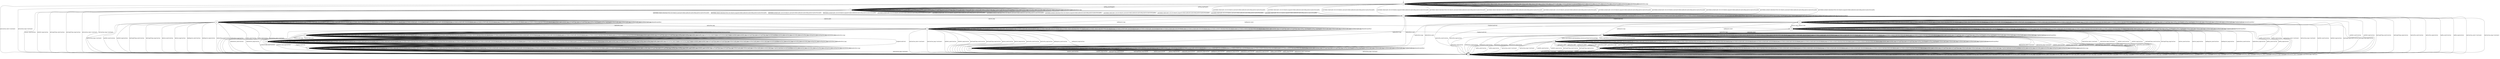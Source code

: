 digraph g {

s0 [shape="circle" label="s0"];
s1 [shape="circle" label="s1"];
s2 [shape="circle" label="s2"];
s3 [shape="circle" label="s3"];
s4 [shape="circle" label="s4"];
s5 [shape="circle" label="s5"];
s6 [shape="circle" label="s6"];
s7 [shape="circle" label="s7"];
s8 [shape="circle" label="s8"];
s9 [shape="circle" label="s9"];
s10 [shape="circle" label="s10"];
s11 [shape="circle" label="s11"];
s12 [shape="circle" label="s12"];
s13 [shape="circle" label="s13"];
s14 [shape="circle" label="s14"];
s0 -> s3 [label="initPing_short/PingACK "];
s0 -> s3 [label="initPing_long/PingACK "];
s0 -> s2 [label="initConClose_short/<ConClosed> "];
s0 -> s2 [label="initConClose_long/<ConClosed> "];
s0 -> s1 [label="initCltHello-vldACK:AES-128-GCM-SHA256_short/initSvrHello,hndEncExt,hndCertReq,hndCert,hndCertVer,hndFin "];
s0 -> s1 [label="initCltHello-vldACK:AES-128-GCM-SHA256_long/initSvrHello,hndEncExt,hndCertReq,hndCert,hndCertVer,hndFin "];
s0 -> s1 [label="initCltHello-vldACK:AES-256-GCM-SHA384_short/initSvrHello,hndEncExt,hndCertReq,hndCert,hndCertVer,hndFin "];
s0 -> s1 [label="initCltHello-vldACK:AES-256-GCM-SHA384_long/initSvrHello,hndEncExt,hndCertReq,hndCert,hndCertVer,hndFin "];
s0 -> s1 [label="initCltHello-vldACK:CHACHA20-POLY1305-SHA256_short/initSvrHello,hndEncExt,hndCertReq,hndCert,hndCertVer,hndFin "];
s0 -> s1 [label="initCltHello-vldACK:CHACHA20-POLY1305-SHA256_long/initSvrHello,hndEncExt,hndCertReq,hndCert,hndCertVer,hndFin "];
s0 -> s1 [label="initCltHello-invldACK:AES-128-GCM-SHA256_short/initSvrHello,hndEncExt,hndCertReq,hndCert,hndCertVer,hndFin "];
s0 -> s1 [label="initCltHello-invldACK:AES-128-GCM-SHA256_long/initSvrHello,hndEncExt,hndCertReq,hndCert,hndCertVer,hndFin "];
s0 -> s1 [label="initCltHello-invldACK:AES-256-GCM-SHA384_short/initSvrHello,hndEncExt,hndCertReq,hndCert,hndCertVer,hndFin "];
s0 -> s1 [label="initCltHello-invldACK:AES-256-GCM-SHA384_long/initSvrHello,hndEncExt,hndCertReq,hndCert,hndCertVer,hndFin "];
s0 -> s1 [label="initCltHello-invldACK:CHACHA20-POLY1305-SHA256_short/initSvrHello,hndEncExt,hndCertReq,hndCert,hndCertVer,hndFin "];
s0 -> s1 [label="initCltHello-invldACK:CHACHA20-POLY1305-SHA256_long/initSvrHello,hndEncExt,hndCertReq,hndCert,hndCertVer,hndFin "];
s0 -> s0 [label="initNoFr_short/ "];
s0 -> s0 [label="initNoFr_long/ "];
s0 -> s0 [label="initUnxpFrType_short/ "];
s0 -> s0 [label="initUnxpFrType_long/ "];
s0 -> s0 [label="hndPing_short/ "];
s0 -> s0 [label="hndPing_long/ "];
s0 -> s0 [label="hndFin_short/ "];
s0 -> s0 [label="hndFin_long/ "];
s0 -> s0 [label="hndConClose_short/ "];
s0 -> s0 [label="hndConClose_long/ "];
s0 -> s0 [label="hndNoFr_short/ "];
s0 -> s0 [label="hndNoFr_long/ "];
s0 -> s0 [label="hndUnxpFrType_short/ "];
s0 -> s0 [label="hndUnxpFrType_long/ "];
s0 -> s0 [label="VldNewConID_short/ "];
s0 -> s0 [label="VldNewConID_long/ "];
s0 -> s0 [label="InvldNewConID_short/ "];
s0 -> s0 [label="InvldNewConID_long/ "];
s0 -> s0 [label="[ChgDestConID-Ori]/ "];
s0 -> s0 [label="[RmPadFrmInitPkts]/ "];
s0 -> s0 [label="hndCert_short/ "];
s0 -> s0 [label="hndCert_long/ "];
s0 -> s0 [label="hndCertVer_short/ "];
s0 -> s0 [label="hndCertVer_long/ "];
s0 -> s0 [label="hndEmpCert_short/ "];
s0 -> s0 [label="hndEmpCert_long/ "];
s0 -> s0 [label="hndInvldCert_short/ "];
s0 -> s0 [label="hndInvldCert_long/ "];
s1 -> s1 [label="initPing_short/ "];
s1 -> s1 [label="initPing_long/ "];
s1 -> s1 [label="initConClose_short/<ConAct> "];
s1 -> s1 [label="initConClose_long/<ConAct> "];
s1 -> s1 [label="initCltHello-vldACK:AES-128-GCM-SHA256_short/ "];
s1 -> s1 [label="initCltHello-vldACK:AES-128-GCM-SHA256_long/ "];
s1 -> s1 [label="initCltHello-vldACK:AES-256-GCM-SHA384_short/ "];
s1 -> s1 [label="initCltHello-vldACK:AES-256-GCM-SHA384_long/ "];
s1 -> s1 [label="initCltHello-vldACK:CHACHA20-POLY1305-SHA256_short/ "];
s1 -> s1 [label="initCltHello-vldACK:CHACHA20-POLY1305-SHA256_long/ "];
s1 -> s1 [label="initCltHello-invldACK:AES-128-GCM-SHA256_short/ "];
s1 -> s1 [label="initCltHello-invldACK:AES-128-GCM-SHA256_long/ "];
s1 -> s1 [label="initCltHello-invldACK:AES-256-GCM-SHA384_short/ "];
s1 -> s1 [label="initCltHello-invldACK:AES-256-GCM-SHA384_long/ "];
s1 -> s1 [label="initCltHello-invldACK:CHACHA20-POLY1305-SHA256_short/ "];
s1 -> s1 [label="initCltHello-invldACK:CHACHA20-POLY1305-SHA256_long/ "];
s1 -> s1 [label="initNoFr_short/ "];
s1 -> s1 [label="initNoFr_long/ "];
s1 -> s1 [label="initUnxpFrType_short/ "];
s1 -> s1 [label="initUnxpFrType_long/ "];
s1 -> s1 [label="hndPing_short/PingACK "];
s1 -> s1 [label="hndPing_long/PingACK "];
s1 -> s2 [label="hndFin_short/ConClose "];
s1 -> s2 [label="hndFin_long/ConClose "];
s1 -> s2 [label="hndConClose_short/<ConClosed> "];
s1 -> s2 [label="hndConClose_long/<ConClosed> "];
s1 -> s2 [label="hndNoFr_short/ConClose "];
s1 -> s2 [label="hndNoFr_long/ConClose "];
s1 -> s2 [label="hndUnxpFrType_short/ConClose "];
s1 -> s2 [label="hndUnxpFrType_long/ConClose "];
s1 -> s1 [label="VldNewConID_short/ "];
s1 -> s1 [label="VldNewConID_long/ "];
s1 -> s1 [label="InvldNewConID_short/ "];
s1 -> s1 [label="InvldNewConID_long/ "];
s1 -> s14 [label="[ChgDestConID-Ori]/ "];
s1 -> s1 [label="[RmPadFrmInitPkts]/ "];
s1 -> s12 [label="hndCert_short/ "];
s1 -> s12 [label="hndCert_long/ "];
s1 -> s2 [label="hndCertVer_short/ConClose "];
s1 -> s2 [label="hndCertVer_long/ConClose "];
s1 -> s4 [label="hndEmpCert_short/ "];
s1 -> s4 [label="hndEmpCert_long/ "];
s1 -> s11 [label="hndInvldCert_short/ "];
s1 -> s11 [label="hndInvldCert_long/ "];
s2 -> s2 [label="initPing_short/<ConClosed> "];
s2 -> s2 [label="initPing_long/<ConClosed> "];
s2 -> s2 [label="initConClose_short/<ConClosed> "];
s2 -> s2 [label="initConClose_long/<ConClosed> "];
s2 -> s2 [label="initCltHello-vldACK:AES-128-GCM-SHA256_short/<ConClosed> "];
s2 -> s2 [label="initCltHello-vldACK:AES-128-GCM-SHA256_long/<ConClosed> "];
s2 -> s2 [label="initCltHello-vldACK:AES-256-GCM-SHA384_short/<ConClosed> "];
s2 -> s2 [label="initCltHello-vldACK:AES-256-GCM-SHA384_long/<ConClosed> "];
s2 -> s2 [label="initCltHello-vldACK:CHACHA20-POLY1305-SHA256_short/<ConClosed> "];
s2 -> s2 [label="initCltHello-vldACK:CHACHA20-POLY1305-SHA256_long/<ConClosed> "];
s2 -> s2 [label="initCltHello-invldACK:AES-128-GCM-SHA256_short/<ConClosed> "];
s2 -> s2 [label="initCltHello-invldACK:AES-128-GCM-SHA256_long/<ConClosed> "];
s2 -> s2 [label="initCltHello-invldACK:AES-256-GCM-SHA384_short/<ConClosed> "];
s2 -> s2 [label="initCltHello-invldACK:AES-256-GCM-SHA384_long/<ConClosed> "];
s2 -> s2 [label="initCltHello-invldACK:CHACHA20-POLY1305-SHA256_short/<ConClosed> "];
s2 -> s2 [label="initCltHello-invldACK:CHACHA20-POLY1305-SHA256_long/<ConClosed> "];
s2 -> s2 [label="initNoFr_short/<ConClosed> "];
s2 -> s2 [label="initNoFr_long/<ConClosed> "];
s2 -> s2 [label="initUnxpFrType_short/<ConClosed> "];
s2 -> s2 [label="initUnxpFrType_long/<ConClosed> "];
s2 -> s2 [label="hndPing_short/<ConClosed> "];
s2 -> s2 [label="hndPing_long/<ConClosed> "];
s2 -> s2 [label="hndFin_short/<ConClosed> "];
s2 -> s2 [label="hndFin_long/<ConClosed> "];
s2 -> s2 [label="hndConClose_short/<ConClosed> "];
s2 -> s2 [label="hndConClose_long/<ConClosed> "];
s2 -> s2 [label="hndNoFr_short/<ConClosed> "];
s2 -> s2 [label="hndNoFr_long/<ConClosed> "];
s2 -> s2 [label="hndUnxpFrType_short/<ConClosed> "];
s2 -> s2 [label="hndUnxpFrType_long/<ConClosed> "];
s2 -> s2 [label="VldNewConID_short/<ConClosed> "];
s2 -> s2 [label="VldNewConID_long/<ConClosed> "];
s2 -> s2 [label="InvldNewConID_short/<ConClosed> "];
s2 -> s2 [label="InvldNewConID_long/<ConClosed> "];
s2 -> s2 [label="[ChgDestConID-Ori]/<ConClosed> "];
s2 -> s2 [label="[RmPadFrmInitPkts]/<ConClosed> "];
s2 -> s2 [label="hndCert_short/<ConClosed> "];
s2 -> s2 [label="hndCert_long/<ConClosed> "];
s2 -> s2 [label="hndCertVer_short/<ConClosed> "];
s2 -> s2 [label="hndCertVer_long/<ConClosed> "];
s2 -> s2 [label="hndEmpCert_short/<ConClosed> "];
s2 -> s2 [label="hndEmpCert_long/<ConClosed> "];
s2 -> s2 [label="hndInvldCert_short/<ConClosed> "];
s2 -> s2 [label="hndInvldCert_long/<ConClosed> "];
s3 -> s3 [label="initPing_short/PingACK "];
s3 -> s3 [label="initPing_long/PingACK "];
s3 -> s2 [label="initConClose_short/<ConClosed> "];
s3 -> s2 [label="initConClose_long/<ConClosed> "];
s3 -> s1 [label="initCltHello-vldACK:AES-128-GCM-SHA256_short/initSvrHello,hndEncExt,hndCertReq,hndCert,hndCertVer,hndFin "];
s3 -> s1 [label="initCltHello-vldACK:AES-128-GCM-SHA256_long/initSvrHello,hndEncExt,hndCertReq,hndCert,hndCertVer,hndFin "];
s3 -> s1 [label="initCltHello-vldACK:AES-256-GCM-SHA384_short/initSvrHello,hndEncExt,hndCertReq,hndCert,hndCertVer,hndFin "];
s3 -> s1 [label="initCltHello-vldACK:AES-256-GCM-SHA384_long/initSvrHello,hndEncExt,hndCertReq,hndCert,hndCertVer,hndFin "];
s3 -> s1 [label="initCltHello-vldACK:CHACHA20-POLY1305-SHA256_short/initSvrHello,hndEncExt,hndCertReq,hndCert,hndCertVer,hndFin "];
s3 -> s1 [label="initCltHello-vldACK:CHACHA20-POLY1305-SHA256_long/initSvrHello,hndEncExt,hndCertReq,hndCert,hndCertVer,hndFin "];
s3 -> s1 [label="initCltHello-invldACK:AES-128-GCM-SHA256_short/initSvrHello,hndEncExt,hndCertReq,hndCert,hndCertVer,hndFin "];
s3 -> s1 [label="initCltHello-invldACK:AES-128-GCM-SHA256_long/initSvrHello,hndEncExt,hndCertReq,hndCert,hndCertVer,hndFin "];
s3 -> s1 [label="initCltHello-invldACK:AES-256-GCM-SHA384_short/initSvrHello,hndEncExt,hndCertReq,hndCert,hndCertVer,hndFin "];
s3 -> s1 [label="initCltHello-invldACK:AES-256-GCM-SHA384_long/initSvrHello,hndEncExt,hndCertReq,hndCert,hndCertVer,hndFin "];
s3 -> s1 [label="initCltHello-invldACK:CHACHA20-POLY1305-SHA256_short/initSvrHello,hndEncExt,hndCertReq,hndCert,hndCertVer,hndFin "];
s3 -> s1 [label="initCltHello-invldACK:CHACHA20-POLY1305-SHA256_long/initSvrHello,hndEncExt,hndCertReq,hndCert,hndCertVer,hndFin "];
s3 -> s2 [label="initNoFr_short/ConClose "];
s3 -> s2 [label="initNoFr_long/ConClose "];
s3 -> s2 [label="initUnxpFrType_short/ConClose "];
s3 -> s2 [label="initUnxpFrType_long/ConClose "];
s3 -> s3 [label="hndPing_short/ "];
s3 -> s3 [label="hndPing_long/ "];
s3 -> s3 [label="hndFin_short/ "];
s3 -> s3 [label="hndFin_long/ "];
s3 -> s3 [label="hndConClose_short/ "];
s3 -> s3 [label="hndConClose_long/ "];
s3 -> s3 [label="hndNoFr_short/ "];
s3 -> s3 [label="hndNoFr_long/ "];
s3 -> s3 [label="hndUnxpFrType_short/ "];
s3 -> s3 [label="hndUnxpFrType_long/ "];
s3 -> s3 [label="VldNewConID_short/ "];
s3 -> s3 [label="VldNewConID_long/ "];
s3 -> s3 [label="InvldNewConID_short/ "];
s3 -> s3 [label="InvldNewConID_long/ "];
s3 -> s3 [label="[ChgDestConID-Ori]/ "];
s3 -> s3 [label="[RmPadFrmInitPkts]/ "];
s3 -> s3 [label="hndCert_short/ "];
s3 -> s3 [label="hndCert_long/ "];
s3 -> s3 [label="hndCertVer_short/ "];
s3 -> s3 [label="hndCertVer_long/ "];
s3 -> s3 [label="hndEmpCert_short/ "];
s3 -> s3 [label="hndEmpCert_long/ "];
s3 -> s3 [label="hndInvldCert_short/ "];
s3 -> s3 [label="hndInvldCert_long/ "];
s4 -> s4 [label="initPing_short/ "];
s4 -> s4 [label="initPing_long/ "];
s4 -> s4 [label="initConClose_short/<ConAct> "];
s4 -> s4 [label="initConClose_long/<ConAct> "];
s4 -> s4 [label="initCltHello-vldACK:AES-128-GCM-SHA256_short/ "];
s4 -> s4 [label="initCltHello-vldACK:AES-128-GCM-SHA256_long/ "];
s4 -> s4 [label="initCltHello-vldACK:AES-256-GCM-SHA384_short/ "];
s4 -> s4 [label="initCltHello-vldACK:AES-256-GCM-SHA384_long/ "];
s4 -> s4 [label="initCltHello-vldACK:CHACHA20-POLY1305-SHA256_short/ "];
s4 -> s4 [label="initCltHello-vldACK:CHACHA20-POLY1305-SHA256_long/ "];
s4 -> s4 [label="initCltHello-invldACK:AES-128-GCM-SHA256_short/ "];
s4 -> s4 [label="initCltHello-invldACK:AES-128-GCM-SHA256_long/ "];
s4 -> s4 [label="initCltHello-invldACK:AES-256-GCM-SHA384_short/ "];
s4 -> s4 [label="initCltHello-invldACK:AES-256-GCM-SHA384_long/ "];
s4 -> s4 [label="initCltHello-invldACK:CHACHA20-POLY1305-SHA256_short/ "];
s4 -> s4 [label="initCltHello-invldACK:CHACHA20-POLY1305-SHA256_long/ "];
s4 -> s4 [label="initNoFr_short/ "];
s4 -> s4 [label="initNoFr_long/ "];
s4 -> s4 [label="initUnxpFrType_short/ "];
s4 -> s4 [label="initUnxpFrType_long/ "];
s4 -> s4 [label="hndPing_short/PingACK "];
s4 -> s4 [label="hndPing_long/PingACK "];
s4 -> s5 [label="hndFin_short/VldNewConID,HndshkDone,NewSessionTicket,NewSessionTicket "];
s4 -> s5 [label="hndFin_long/VldNewConID,HndshkDone,NewSessionTicket,NewSessionTicket "];
s4 -> s2 [label="hndConClose_short/<ConClosed> "];
s4 -> s2 [label="hndConClose_long/<ConClosed> "];
s4 -> s2 [label="hndNoFr_short/ConClose "];
s4 -> s2 [label="hndNoFr_long/ConClose "];
s4 -> s2 [label="hndUnxpFrType_short/ConClose "];
s4 -> s2 [label="hndUnxpFrType_long/ConClose "];
s4 -> s4 [label="VldNewConID_short/ "];
s4 -> s4 [label="VldNewConID_long/ "];
s4 -> s4 [label="InvldNewConID_short/ "];
s4 -> s4 [label="InvldNewConID_long/ "];
s4 -> s7 [label="[ChgDestConID-Ori]/ "];
s4 -> s4 [label="[RmPadFrmInitPkts]/ "];
s4 -> s2 [label="hndCert_short/ConClose "];
s4 -> s2 [label="hndCert_long/ConClose "];
s4 -> s2 [label="hndCertVer_short/ConClose "];
s4 -> s2 [label="hndCertVer_long/ConClose "];
s4 -> s2 [label="hndEmpCert_short/ConClose "];
s4 -> s2 [label="hndEmpCert_long/ConClose "];
s4 -> s2 [label="hndInvldCert_short/ConClose "];
s4 -> s2 [label="hndInvldCert_long/ConClose "];
s5 -> s5 [label="initPing_short/ "];
s5 -> s5 [label="initPing_long/ "];
s5 -> s5 [label="initConClose_short/<ConAct> "];
s5 -> s5 [label="initConClose_long/<ConAct> "];
s5 -> s5 [label="initCltHello-vldACK:AES-128-GCM-SHA256_short/ "];
s5 -> s5 [label="initCltHello-vldACK:AES-128-GCM-SHA256_long/ "];
s5 -> s5 [label="initCltHello-vldACK:AES-256-GCM-SHA384_short/ "];
s5 -> s5 [label="initCltHello-vldACK:AES-256-GCM-SHA384_long/ "];
s5 -> s5 [label="initCltHello-vldACK:CHACHA20-POLY1305-SHA256_short/ "];
s5 -> s5 [label="initCltHello-vldACK:CHACHA20-POLY1305-SHA256_long/ "];
s5 -> s5 [label="initCltHello-invldACK:AES-128-GCM-SHA256_short/ "];
s5 -> s5 [label="initCltHello-invldACK:AES-128-GCM-SHA256_long/ "];
s5 -> s5 [label="initCltHello-invldACK:AES-256-GCM-SHA384_short/ "];
s5 -> s5 [label="initCltHello-invldACK:AES-256-GCM-SHA384_long/ "];
s5 -> s5 [label="initCltHello-invldACK:CHACHA20-POLY1305-SHA256_short/ "];
s5 -> s5 [label="initCltHello-invldACK:CHACHA20-POLY1305-SHA256_long/ "];
s5 -> s5 [label="initNoFr_short/ "];
s5 -> s5 [label="initNoFr_long/ "];
s5 -> s5 [label="initUnxpFrType_short/ "];
s5 -> s5 [label="initUnxpFrType_long/ "];
s5 -> s5 [label="hndPing_short/ "];
s5 -> s5 [label="hndPing_long/ "];
s5 -> s5 [label="hndFin_short/ "];
s5 -> s5 [label="hndFin_long/ "];
s5 -> s5 [label="hndConClose_short/<ConAct> "];
s5 -> s5 [label="hndConClose_long/<ConAct> "];
s5 -> s5 [label="hndNoFr_short/ "];
s5 -> s5 [label="hndNoFr_long/ "];
s5 -> s5 [label="hndUnxpFrType_short/ "];
s5 -> s5 [label="hndUnxpFrType_long/ "];
s5 -> s10 [label="VldNewConID_short/ "];
s5 -> s10 [label="VldNewConID_long/ "];
s5 -> s2 [label="InvldNewConID_short/ConClose "];
s5 -> s2 [label="InvldNewConID_long/ConClose "];
s5 -> s6 [label="[ChgDestConID-Ori]/ "];
s5 -> s5 [label="[RmPadFrmInitPkts]/ "];
s5 -> s5 [label="hndCert_short/ "];
s5 -> s5 [label="hndCert_long/ "];
s5 -> s5 [label="hndCertVer_short/ "];
s5 -> s5 [label="hndCertVer_long/ "];
s5 -> s5 [label="hndEmpCert_short/ "];
s5 -> s5 [label="hndEmpCert_long/ "];
s5 -> s5 [label="hndInvldCert_short/ "];
s5 -> s5 [label="hndInvldCert_long/ "];
s6 -> s6 [label="initPing_short/ "];
s6 -> s6 [label="initPing_long/ "];
s6 -> s6 [label="initConClose_short/ "];
s6 -> s6 [label="initConClose_long/ "];
s6 -> s6 [label="initCltHello-vldACK:AES-128-GCM-SHA256_short/ "];
s6 -> s6 [label="initCltHello-vldACK:AES-128-GCM-SHA256_long/ "];
s6 -> s6 [label="initCltHello-vldACK:AES-256-GCM-SHA384_short/ "];
s6 -> s6 [label="initCltHello-vldACK:AES-256-GCM-SHA384_long/ "];
s6 -> s6 [label="initCltHello-vldACK:CHACHA20-POLY1305-SHA256_short/ "];
s6 -> s6 [label="initCltHello-vldACK:CHACHA20-POLY1305-SHA256_long/ "];
s6 -> s6 [label="initCltHello-invldACK:AES-128-GCM-SHA256_short/ "];
s6 -> s6 [label="initCltHello-invldACK:AES-128-GCM-SHA256_long/ "];
s6 -> s6 [label="initCltHello-invldACK:AES-256-GCM-SHA384_short/ "];
s6 -> s6 [label="initCltHello-invldACK:AES-256-GCM-SHA384_long/ "];
s6 -> s6 [label="initCltHello-invldACK:CHACHA20-POLY1305-SHA256_short/ "];
s6 -> s6 [label="initCltHello-invldACK:CHACHA20-POLY1305-SHA256_long/ "];
s6 -> s6 [label="initNoFr_short/ "];
s6 -> s6 [label="initNoFr_long/ "];
s6 -> s6 [label="initUnxpFrType_short/ "];
s6 -> s6 [label="initUnxpFrType_long/ "];
s6 -> s6 [label="hndPing_short/ "];
s6 -> s6 [label="hndPing_long/ "];
s6 -> s6 [label="hndFin_short/ "];
s6 -> s6 [label="hndFin_long/ "];
s6 -> s2 [label="hndConClose_short/<ConClosed> "];
s6 -> s2 [label="hndConClose_long/<ConClosed> "];
s6 -> s6 [label="hndNoFr_short/ "];
s6 -> s6 [label="hndNoFr_long/ "];
s6 -> s6 [label="hndUnxpFrType_short/ "];
s6 -> s6 [label="hndUnxpFrType_long/ "];
s6 -> s6 [label="VldNewConID_short/ "];
s6 -> s6 [label="VldNewConID_long/ "];
s6 -> s6 [label="InvldNewConID_short/ "];
s6 -> s6 [label="InvldNewConID_long/ "];
s6 -> s6 [label="[ChgDestConID-Ori]/ "];
s6 -> s6 [label="[RmPadFrmInitPkts]/ "];
s6 -> s6 [label="hndCert_short/ "];
s6 -> s6 [label="hndCert_long/ "];
s6 -> s6 [label="hndCertVer_short/ "];
s6 -> s6 [label="hndCertVer_long/ "];
s6 -> s6 [label="hndEmpCert_short/ "];
s6 -> s6 [label="hndEmpCert_long/ "];
s6 -> s6 [label="hndInvldCert_short/ "];
s6 -> s6 [label="hndInvldCert_long/ "];
s7 -> s7 [label="initPing_short/ "];
s7 -> s7 [label="initPing_long/ "];
s7 -> s7 [label="initConClose_short/<ConAct> "];
s7 -> s7 [label="initConClose_long/<ConAct> "];
s7 -> s7 [label="initCltHello-vldACK:AES-128-GCM-SHA256_short/ "];
s7 -> s7 [label="initCltHello-vldACK:AES-128-GCM-SHA256_long/ "];
s7 -> s7 [label="initCltHello-vldACK:AES-256-GCM-SHA384_short/ "];
s7 -> s7 [label="initCltHello-vldACK:AES-256-GCM-SHA384_long/ "];
s7 -> s7 [label="initCltHello-vldACK:CHACHA20-POLY1305-SHA256_short/ "];
s7 -> s7 [label="initCltHello-vldACK:CHACHA20-POLY1305-SHA256_long/ "];
s7 -> s7 [label="initCltHello-invldACK:AES-128-GCM-SHA256_short/ "];
s7 -> s7 [label="initCltHello-invldACK:AES-128-GCM-SHA256_long/ "];
s7 -> s7 [label="initCltHello-invldACK:AES-256-GCM-SHA384_short/ "];
s7 -> s7 [label="initCltHello-invldACK:AES-256-GCM-SHA384_long/ "];
s7 -> s7 [label="initCltHello-invldACK:CHACHA20-POLY1305-SHA256_short/ "];
s7 -> s7 [label="initCltHello-invldACK:CHACHA20-POLY1305-SHA256_long/ "];
s7 -> s7 [label="initNoFr_short/ "];
s7 -> s7 [label="initNoFr_long/ "];
s7 -> s7 [label="initUnxpFrType_short/ "];
s7 -> s7 [label="initUnxpFrType_long/ "];
s7 -> s7 [label="hndPing_short/PingACK "];
s7 -> s7 [label="hndPing_long/PingACK "];
s7 -> s8 [label="hndFin_short/VldNewConID,HndshkDone,NewSessionTicket,NewSessionTicket "];
s7 -> s8 [label="hndFin_long/VldNewConID,HndshkDone,NewSessionTicket,NewSessionTicket "];
s7 -> s2 [label="hndConClose_short/<ConClosed> "];
s7 -> s2 [label="hndConClose_long/<ConClosed> "];
s7 -> s2 [label="hndNoFr_short/ConClose "];
s7 -> s2 [label="hndNoFr_long/ConClose "];
s7 -> s2 [label="hndUnxpFrType_short/ConClose "];
s7 -> s2 [label="hndUnxpFrType_long/ConClose "];
s7 -> s7 [label="VldNewConID_short/ "];
s7 -> s7 [label="VldNewConID_long/ "];
s7 -> s7 [label="InvldNewConID_short/ "];
s7 -> s7 [label="InvldNewConID_long/ "];
s7 -> s7 [label="[ChgDestConID-Ori]/ "];
s7 -> s7 [label="[RmPadFrmInitPkts]/ "];
s7 -> s2 [label="hndCert_short/ConClose "];
s7 -> s2 [label="hndCert_long/ConClose "];
s7 -> s2 [label="hndCertVer_short/ConClose "];
s7 -> s2 [label="hndCertVer_long/ConClose "];
s7 -> s2 [label="hndEmpCert_short/ConClose "];
s7 -> s2 [label="hndEmpCert_long/ConClose "];
s7 -> s2 [label="hndInvldCert_short/ConClose "];
s7 -> s2 [label="hndInvldCert_long/ConClose "];
s8 -> s8 [label="initPing_short/ "];
s8 -> s8 [label="initPing_long/ "];
s8 -> s8 [label="initConClose_short/ "];
s8 -> s8 [label="initConClose_long/ "];
s8 -> s8 [label="initCltHello-vldACK:AES-128-GCM-SHA256_short/ "];
s8 -> s8 [label="initCltHello-vldACK:AES-128-GCM-SHA256_long/ "];
s8 -> s8 [label="initCltHello-vldACK:AES-256-GCM-SHA384_short/ "];
s8 -> s8 [label="initCltHello-vldACK:AES-256-GCM-SHA384_long/ "];
s8 -> s8 [label="initCltHello-vldACK:CHACHA20-POLY1305-SHA256_short/ "];
s8 -> s8 [label="initCltHello-vldACK:CHACHA20-POLY1305-SHA256_long/ "];
s8 -> s8 [label="initCltHello-invldACK:AES-128-GCM-SHA256_short/ "];
s8 -> s8 [label="initCltHello-invldACK:AES-128-GCM-SHA256_long/ "];
s8 -> s8 [label="initCltHello-invldACK:AES-256-GCM-SHA384_short/ "];
s8 -> s8 [label="initCltHello-invldACK:AES-256-GCM-SHA384_long/ "];
s8 -> s8 [label="initCltHello-invldACK:CHACHA20-POLY1305-SHA256_short/ "];
s8 -> s8 [label="initCltHello-invldACK:CHACHA20-POLY1305-SHA256_long/ "];
s8 -> s8 [label="initNoFr_short/ "];
s8 -> s8 [label="initNoFr_long/ "];
s8 -> s8 [label="initUnxpFrType_short/ "];
s8 -> s8 [label="initUnxpFrType_long/ "];
s8 -> s8 [label="hndPing_short/PingACK "];
s8 -> s8 [label="hndPing_long/PingACK "];
s8 -> s2 [label="hndFin_short/ConClose "];
s8 -> s2 [label="hndFin_long/ConClose "];
s8 -> s2 [label="hndConClose_short/<ConClosed> "];
s8 -> s2 [label="hndConClose_long/<ConClosed> "];
s8 -> s2 [label="hndNoFr_short/ConClose "];
s8 -> s2 [label="hndNoFr_long/ConClose "];
s8 -> s2 [label="hndUnxpFrType_short/ConClose "];
s8 -> s2 [label="hndUnxpFrType_long/ConClose "];
s8 -> s8 [label="VldNewConID_short/ "];
s8 -> s8 [label="VldNewConID_long/ "];
s8 -> s8 [label="InvldNewConID_short/ "];
s8 -> s8 [label="InvldNewConID_long/ "];
s8 -> s8 [label="[ChgDestConID-Ori]/ "];
s8 -> s8 [label="[RmPadFrmInitPkts]/ "];
s8 -> s9 [label="hndCert_short/ "];
s8 -> s9 [label="hndCert_long/ "];
s8 -> s9 [label="hndCertVer_short/ "];
s8 -> s9 [label="hndCertVer_long/ "];
s8 -> s9 [label="hndEmpCert_short/ "];
s8 -> s9 [label="hndEmpCert_long/ "];
s8 -> s9 [label="hndInvldCert_short/ "];
s8 -> s9 [label="hndInvldCert_long/ "];
s9 -> s9 [label="initPing_short/ "];
s9 -> s9 [label="initPing_long/ "];
s9 -> s9 [label="initConClose_short/ "];
s9 -> s9 [label="initConClose_long/ "];
s9 -> s9 [label="initCltHello-vldACK:AES-128-GCM-SHA256_short/ "];
s9 -> s9 [label="initCltHello-vldACK:AES-128-GCM-SHA256_long/ "];
s9 -> s9 [label="initCltHello-vldACK:AES-256-GCM-SHA384_short/ "];
s9 -> s9 [label="initCltHello-vldACK:AES-256-GCM-SHA384_long/ "];
s9 -> s9 [label="initCltHello-vldACK:CHACHA20-POLY1305-SHA256_short/ "];
s9 -> s9 [label="initCltHello-vldACK:CHACHA20-POLY1305-SHA256_long/ "];
s9 -> s9 [label="initCltHello-invldACK:AES-128-GCM-SHA256_short/ "];
s9 -> s9 [label="initCltHello-invldACK:AES-128-GCM-SHA256_long/ "];
s9 -> s9 [label="initCltHello-invldACK:AES-256-GCM-SHA384_short/ "];
s9 -> s9 [label="initCltHello-invldACK:AES-256-GCM-SHA384_long/ "];
s9 -> s9 [label="initCltHello-invldACK:CHACHA20-POLY1305-SHA256_short/ "];
s9 -> s9 [label="initCltHello-invldACK:CHACHA20-POLY1305-SHA256_long/ "];
s9 -> s9 [label="initNoFr_short/ "];
s9 -> s9 [label="initNoFr_long/ "];
s9 -> s9 [label="initUnxpFrType_short/ "];
s9 -> s9 [label="initUnxpFrType_long/ "];
s9 -> s2 [label="hndPing_short/ConClose "];
s9 -> s2 [label="hndPing_long/ConClose "];
s9 -> s2 [label="hndFin_short/ConClose "];
s9 -> s2 [label="hndFin_long/ConClose "];
s9 -> s2 [label="hndConClose_short/<ConClosed> "];
s9 -> s2 [label="hndConClose_long/<ConClosed> "];
s9 -> s2 [label="hndNoFr_short/ConClose "];
s9 -> s2 [label="hndNoFr_long/ConClose "];
s9 -> s2 [label="hndUnxpFrType_short/ConClose "];
s9 -> s2 [label="hndUnxpFrType_long/ConClose "];
s9 -> s9 [label="VldNewConID_short/ "];
s9 -> s9 [label="VldNewConID_long/ "];
s9 -> s9 [label="InvldNewConID_short/ "];
s9 -> s9 [label="InvldNewConID_long/ "];
s9 -> s9 [label="[ChgDestConID-Ori]/ "];
s9 -> s9 [label="[RmPadFrmInitPkts]/ "];
s9 -> s9 [label="hndCert_short/ "];
s9 -> s9 [label="hndCert_long/ "];
s9 -> s9 [label="hndCertVer_short/ "];
s9 -> s9 [label="hndCertVer_long/ "];
s9 -> s9 [label="hndEmpCert_short/ "];
s9 -> s9 [label="hndEmpCert_long/ "];
s9 -> s9 [label="hndInvldCert_short/ "];
s9 -> s9 [label="hndInvldCert_long/ "];
s10 -> s10 [label="initPing_short/ "];
s10 -> s10 [label="initPing_long/ "];
s10 -> s10 [label="initConClose_short/<ConAct> "];
s10 -> s10 [label="initConClose_long/<ConAct> "];
s10 -> s10 [label="initCltHello-vldACK:AES-128-GCM-SHA256_short/ "];
s10 -> s10 [label="initCltHello-vldACK:AES-128-GCM-SHA256_long/ "];
s10 -> s10 [label="initCltHello-vldACK:AES-256-GCM-SHA384_short/ "];
s10 -> s10 [label="initCltHello-vldACK:AES-256-GCM-SHA384_long/ "];
s10 -> s10 [label="initCltHello-vldACK:CHACHA20-POLY1305-SHA256_short/ "];
s10 -> s10 [label="initCltHello-vldACK:CHACHA20-POLY1305-SHA256_long/ "];
s10 -> s10 [label="initCltHello-invldACK:AES-128-GCM-SHA256_short/ "];
s10 -> s10 [label="initCltHello-invldACK:AES-128-GCM-SHA256_long/ "];
s10 -> s10 [label="initCltHello-invldACK:AES-256-GCM-SHA384_short/ "];
s10 -> s10 [label="initCltHello-invldACK:AES-256-GCM-SHA384_long/ "];
s10 -> s10 [label="initCltHello-invldACK:CHACHA20-POLY1305-SHA256_short/ "];
s10 -> s10 [label="initCltHello-invldACK:CHACHA20-POLY1305-SHA256_long/ "];
s10 -> s10 [label="initNoFr_short/ "];
s10 -> s10 [label="initNoFr_long/ "];
s10 -> s10 [label="initUnxpFrType_short/ "];
s10 -> s10 [label="initUnxpFrType_long/ "];
s10 -> s10 [label="hndPing_short/ "];
s10 -> s10 [label="hndPing_long/ "];
s10 -> s10 [label="hndFin_short/ "];
s10 -> s10 [label="hndFin_long/ "];
s10 -> s10 [label="hndConClose_short/<ConAct> "];
s10 -> s10 [label="hndConClose_long/<ConAct> "];
s10 -> s10 [label="hndNoFr_short/ "];
s10 -> s10 [label="hndNoFr_long/ "];
s10 -> s10 [label="hndUnxpFrType_short/ "];
s10 -> s10 [label="hndUnxpFrType_long/ "];
s10 -> s10 [label="VldNewConID_short/ "];
s10 -> s10 [label="VldNewConID_long/ "];
s10 -> s10 [label="InvldNewConID_short/ "];
s10 -> s10 [label="InvldNewConID_long/ "];
s10 -> s6 [label="[ChgDestConID-Ori]/ "];
s10 -> s10 [label="[RmPadFrmInitPkts]/ "];
s10 -> s10 [label="hndCert_short/ "];
s10 -> s10 [label="hndCert_long/ "];
s10 -> s10 [label="hndCertVer_short/ "];
s10 -> s10 [label="hndCertVer_long/ "];
s10 -> s10 [label="hndEmpCert_short/ "];
s10 -> s10 [label="hndEmpCert_long/ "];
s10 -> s10 [label="hndInvldCert_short/ "];
s10 -> s10 [label="hndInvldCert_long/ "];
s11 -> s11 [label="initPing_short/ "];
s11 -> s11 [label="initPing_long/ "];
s11 -> s11 [label="initConClose_short/<ConAct> "];
s11 -> s11 [label="initConClose_long/<ConAct> "];
s11 -> s11 [label="initCltHello-vldACK:AES-128-GCM-SHA256_short/ "];
s11 -> s11 [label="initCltHello-vldACK:AES-128-GCM-SHA256_long/ "];
s11 -> s11 [label="initCltHello-vldACK:AES-256-GCM-SHA384_short/ "];
s11 -> s11 [label="initCltHello-vldACK:AES-256-GCM-SHA384_long/ "];
s11 -> s11 [label="initCltHello-vldACK:CHACHA20-POLY1305-SHA256_short/ "];
s11 -> s11 [label="initCltHello-vldACK:CHACHA20-POLY1305-SHA256_long/ "];
s11 -> s11 [label="initCltHello-invldACK:AES-128-GCM-SHA256_short/ "];
s11 -> s11 [label="initCltHello-invldACK:AES-128-GCM-SHA256_long/ "];
s11 -> s11 [label="initCltHello-invldACK:AES-256-GCM-SHA384_short/ "];
s11 -> s11 [label="initCltHello-invldACK:AES-256-GCM-SHA384_long/ "];
s11 -> s11 [label="initCltHello-invldACK:CHACHA20-POLY1305-SHA256_short/ "];
s11 -> s11 [label="initCltHello-invldACK:CHACHA20-POLY1305-SHA256_long/ "];
s11 -> s11 [label="initNoFr_short/ "];
s11 -> s11 [label="initNoFr_long/ "];
s11 -> s11 [label="initUnxpFrType_short/ "];
s11 -> s11 [label="initUnxpFrType_long/ "];
s11 -> s11 [label="hndPing_short/PingACK "];
s11 -> s11 [label="hndPing_long/PingACK "];
s11 -> s2 [label="hndFin_short/ConClose "];
s11 -> s2 [label="hndFin_long/ConClose "];
s11 -> s2 [label="hndConClose_short/<ConClosed> "];
s11 -> s2 [label="hndConClose_long/<ConClosed> "];
s11 -> s2 [label="hndNoFr_short/ConClose "];
s11 -> s2 [label="hndNoFr_long/ConClose "];
s11 -> s2 [label="hndUnxpFrType_short/ConClose "];
s11 -> s2 [label="hndUnxpFrType_long/ConClose "];
s11 -> s11 [label="VldNewConID_short/ "];
s11 -> s11 [label="VldNewConID_long/ "];
s11 -> s11 [label="InvldNewConID_short/ "];
s11 -> s11 [label="InvldNewConID_long/ "];
s11 -> s11 [label="[ChgDestConID-Ori]/ "];
s11 -> s11 [label="[RmPadFrmInitPkts]/ "];
s11 -> s2 [label="hndCert_short/ConClose "];
s11 -> s2 [label="hndCert_long/ConClose "];
s11 -> s2 [label="hndCertVer_short/ConClose "];
s11 -> s2 [label="hndCertVer_long/ConClose "];
s11 -> s2 [label="hndEmpCert_short/ConClose "];
s11 -> s2 [label="hndEmpCert_long/ConClose "];
s11 -> s2 [label="hndInvldCert_short/ConClose "];
s11 -> s2 [label="hndInvldCert_long/ConClose "];
s12 -> s12 [label="initPing_short/ "];
s12 -> s12 [label="initPing_long/ "];
s12 -> s12 [label="initConClose_short/<ConAct> "];
s12 -> s12 [label="initConClose_long/<ConAct> "];
s12 -> s12 [label="initCltHello-vldACK:AES-128-GCM-SHA256_short/ "];
s12 -> s12 [label="initCltHello-vldACK:AES-128-GCM-SHA256_long/ "];
s12 -> s12 [label="initCltHello-vldACK:AES-256-GCM-SHA384_short/ "];
s12 -> s12 [label="initCltHello-vldACK:AES-256-GCM-SHA384_long/ "];
s12 -> s12 [label="initCltHello-vldACK:CHACHA20-POLY1305-SHA256_short/ "];
s12 -> s12 [label="initCltHello-vldACK:CHACHA20-POLY1305-SHA256_long/ "];
s12 -> s12 [label="initCltHello-invldACK:AES-128-GCM-SHA256_short/ "];
s12 -> s12 [label="initCltHello-invldACK:AES-128-GCM-SHA256_long/ "];
s12 -> s12 [label="initCltHello-invldACK:AES-256-GCM-SHA384_short/ "];
s12 -> s12 [label="initCltHello-invldACK:AES-256-GCM-SHA384_long/ "];
s12 -> s12 [label="initCltHello-invldACK:CHACHA20-POLY1305-SHA256_short/ "];
s12 -> s12 [label="initCltHello-invldACK:CHACHA20-POLY1305-SHA256_long/ "];
s12 -> s12 [label="initNoFr_short/ "];
s12 -> s12 [label="initNoFr_long/ "];
s12 -> s12 [label="initUnxpFrType_short/ "];
s12 -> s12 [label="initUnxpFrType_long/ "];
s12 -> s12 [label="hndPing_short/PingACK "];
s12 -> s12 [label="hndPing_long/PingACK "];
s12 -> s2 [label="hndFin_short/ConClose "];
s12 -> s2 [label="hndFin_long/ConClose "];
s12 -> s2 [label="hndConClose_short/<ConClosed> "];
s12 -> s2 [label="hndConClose_long/<ConClosed> "];
s12 -> s2 [label="hndNoFr_short/ConClose "];
s12 -> s2 [label="hndNoFr_long/ConClose "];
s12 -> s2 [label="hndUnxpFrType_short/ConClose "];
s12 -> s2 [label="hndUnxpFrType_long/ConClose "];
s12 -> s12 [label="VldNewConID_short/ "];
s12 -> s12 [label="VldNewConID_long/ "];
s12 -> s12 [label="InvldNewConID_short/ "];
s12 -> s12 [label="InvldNewConID_long/ "];
s12 -> s13 [label="[ChgDestConID-Ori]/ "];
s12 -> s12 [label="[RmPadFrmInitPkts]/ "];
s12 -> s2 [label="hndCert_short/ConClose "];
s12 -> s2 [label="hndCert_long/ConClose "];
s12 -> s4 [label="hndCertVer_short/ "];
s12 -> s4 [label="hndCertVer_long/ "];
s12 -> s2 [label="hndEmpCert_short/ConClose "];
s12 -> s2 [label="hndEmpCert_long/ConClose "];
s12 -> s2 [label="hndInvldCert_short/ConClose "];
s12 -> s2 [label="hndInvldCert_long/ConClose "];
s13 -> s13 [label="initPing_short/ "];
s13 -> s13 [label="initPing_long/ "];
s13 -> s13 [label="initConClose_short/<ConAct> "];
s13 -> s13 [label="initConClose_long/<ConAct> "];
s13 -> s13 [label="initCltHello-vldACK:AES-128-GCM-SHA256_short/ "];
s13 -> s13 [label="initCltHello-vldACK:AES-128-GCM-SHA256_long/ "];
s13 -> s13 [label="initCltHello-vldACK:AES-256-GCM-SHA384_short/ "];
s13 -> s13 [label="initCltHello-vldACK:AES-256-GCM-SHA384_long/ "];
s13 -> s13 [label="initCltHello-vldACK:CHACHA20-POLY1305-SHA256_short/ "];
s13 -> s13 [label="initCltHello-vldACK:CHACHA20-POLY1305-SHA256_long/ "];
s13 -> s13 [label="initCltHello-invldACK:AES-128-GCM-SHA256_short/ "];
s13 -> s13 [label="initCltHello-invldACK:AES-128-GCM-SHA256_long/ "];
s13 -> s13 [label="initCltHello-invldACK:AES-256-GCM-SHA384_short/ "];
s13 -> s13 [label="initCltHello-invldACK:AES-256-GCM-SHA384_long/ "];
s13 -> s13 [label="initCltHello-invldACK:CHACHA20-POLY1305-SHA256_short/ "];
s13 -> s13 [label="initCltHello-invldACK:CHACHA20-POLY1305-SHA256_long/ "];
s13 -> s13 [label="initNoFr_short/ "];
s13 -> s13 [label="initNoFr_long/ "];
s13 -> s13 [label="initUnxpFrType_short/ "];
s13 -> s13 [label="initUnxpFrType_long/ "];
s13 -> s13 [label="hndPing_short/PingACK "];
s13 -> s13 [label="hndPing_long/PingACK "];
s13 -> s2 [label="hndFin_short/ConClose "];
s13 -> s2 [label="hndFin_long/ConClose "];
s13 -> s2 [label="hndConClose_short/<ConClosed> "];
s13 -> s2 [label="hndConClose_long/<ConClosed> "];
s13 -> s2 [label="hndNoFr_short/ConClose "];
s13 -> s2 [label="hndNoFr_long/ConClose "];
s13 -> s2 [label="hndUnxpFrType_short/ConClose "];
s13 -> s2 [label="hndUnxpFrType_long/ConClose "];
s13 -> s13 [label="VldNewConID_short/ "];
s13 -> s13 [label="VldNewConID_long/ "];
s13 -> s13 [label="InvldNewConID_short/ "];
s13 -> s13 [label="InvldNewConID_long/ "];
s13 -> s13 [label="[ChgDestConID-Ori]/ "];
s13 -> s13 [label="[RmPadFrmInitPkts]/ "];
s13 -> s2 [label="hndCert_short/ConClose "];
s13 -> s2 [label="hndCert_long/ConClose "];
s13 -> s7 [label="hndCertVer_short/ "];
s13 -> s7 [label="hndCertVer_long/ "];
s13 -> s2 [label="hndEmpCert_short/ConClose "];
s13 -> s2 [label="hndEmpCert_long/ConClose "];
s13 -> s2 [label="hndInvldCert_short/ConClose "];
s13 -> s2 [label="hndInvldCert_long/ConClose "];
s14 -> s14 [label="initPing_short/ "];
s14 -> s14 [label="initPing_long/ "];
s14 -> s14 [label="initConClose_short/<ConAct> "];
s14 -> s14 [label="initConClose_long/<ConAct> "];
s14 -> s14 [label="initCltHello-vldACK:AES-128-GCM-SHA256_short/ "];
s14 -> s14 [label="initCltHello-vldACK:AES-128-GCM-SHA256_long/ "];
s14 -> s14 [label="initCltHello-vldACK:AES-256-GCM-SHA384_short/ "];
s14 -> s14 [label="initCltHello-vldACK:AES-256-GCM-SHA384_long/ "];
s14 -> s14 [label="initCltHello-vldACK:CHACHA20-POLY1305-SHA256_short/ "];
s14 -> s14 [label="initCltHello-vldACK:CHACHA20-POLY1305-SHA256_long/ "];
s14 -> s14 [label="initCltHello-invldACK:AES-128-GCM-SHA256_short/ "];
s14 -> s14 [label="initCltHello-invldACK:AES-128-GCM-SHA256_long/ "];
s14 -> s14 [label="initCltHello-invldACK:AES-256-GCM-SHA384_short/ "];
s14 -> s14 [label="initCltHello-invldACK:AES-256-GCM-SHA384_long/ "];
s14 -> s14 [label="initCltHello-invldACK:CHACHA20-POLY1305-SHA256_short/ "];
s14 -> s14 [label="initCltHello-invldACK:CHACHA20-POLY1305-SHA256_long/ "];
s14 -> s14 [label="initNoFr_short/ "];
s14 -> s14 [label="initNoFr_long/ "];
s14 -> s14 [label="initUnxpFrType_short/ "];
s14 -> s14 [label="initUnxpFrType_long/ "];
s14 -> s14 [label="hndPing_short/PingACK "];
s14 -> s14 [label="hndPing_long/PingACK "];
s14 -> s2 [label="hndFin_short/ConClose "];
s14 -> s2 [label="hndFin_long/ConClose "];
s14 -> s2 [label="hndConClose_short/<ConClosed> "];
s14 -> s2 [label="hndConClose_long/<ConClosed> "];
s14 -> s2 [label="hndNoFr_short/ConClose "];
s14 -> s2 [label="hndNoFr_long/ConClose "];
s14 -> s2 [label="hndUnxpFrType_short/ConClose "];
s14 -> s2 [label="hndUnxpFrType_long/ConClose "];
s14 -> s14 [label="VldNewConID_short/ "];
s14 -> s14 [label="VldNewConID_long/ "];
s14 -> s14 [label="InvldNewConID_short/ "];
s14 -> s14 [label="InvldNewConID_long/ "];
s14 -> s14 [label="[ChgDestConID-Ori]/ "];
s14 -> s14 [label="[RmPadFrmInitPkts]/ "];
s14 -> s13 [label="hndCert_short/ "];
s14 -> s13 [label="hndCert_long/ "];
s14 -> s2 [label="hndCertVer_short/ConClose "];
s14 -> s2 [label="hndCertVer_long/ConClose "];
s14 -> s7 [label="hndEmpCert_short/ "];
s14 -> s7 [label="hndEmpCert_long/ "];
s14 -> s11 [label="hndInvldCert_short/ "];
s14 -> s11 [label="hndInvldCert_long/ "];

__start0 [label="" shape="none" width="0" height="0"];
__start0 -> s0;

}
